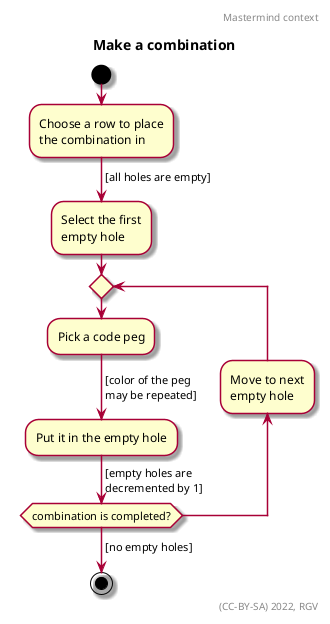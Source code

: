 ﻿@startuml
skin rose

header Mastermind context
title Make a combination
right footer (CC-BY-SA) 2022, RGV

start
    :Choose a row to place
    the combination in;
    -> [all holes are empty];
    :Select the first
    empty hole;
repeat
    :Pick a code peg;
    -> [color of the peg
    may be repeated];
    :Put it in the empty hole;
    
    backward: Move to next
    empty hole;
    
    -> [empty holes are
    decremented by 1];
    
repeat while (combination is completed?)
-> [no empty holes];
stop
@enduml
